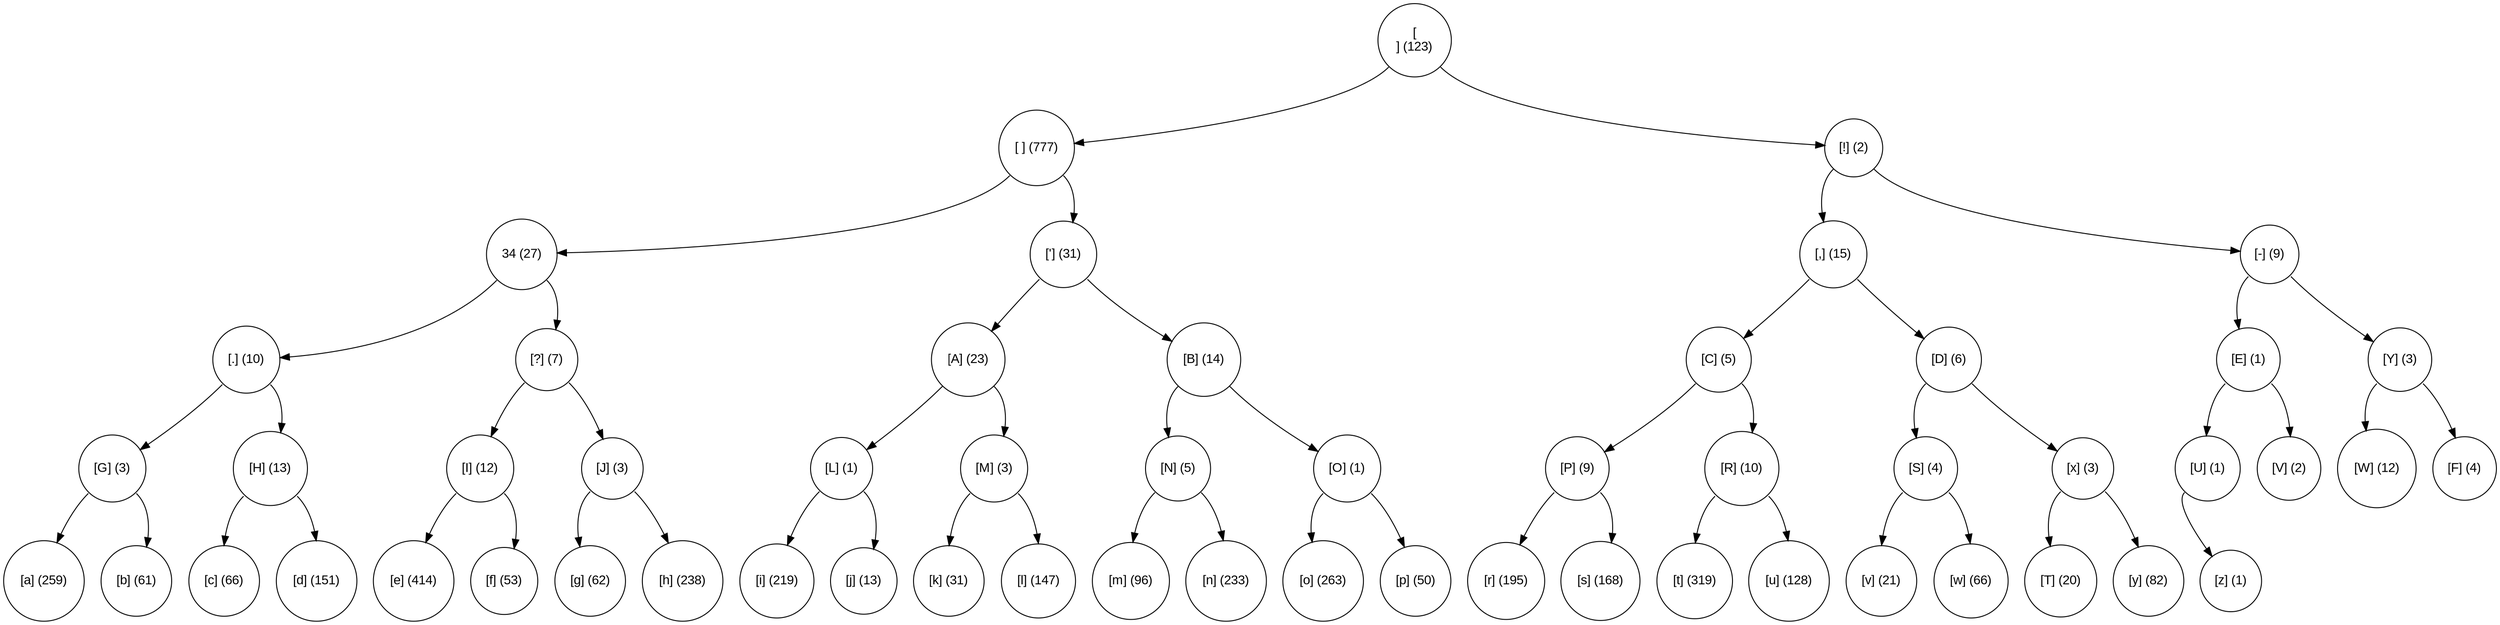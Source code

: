 digraph minimier {
	node [fontname="Arial", shape="circle", width=0.5]; 

	0 [label = "[
] (123)"];
	0:sw -> 1;
	1 [label = "[ ] (777)"];
	1:sw -> 3;
	3 [label = "34 (27)"];
	3:sw -> 7;
	7 [label = "[.] (10)"];
	7:sw -> 15;
	15 [label = "[G] (3)"];
	15:sw -> 31;
	31 [label = "[a] (259)"];
	15:se -> 32;
	32 [label = "[b] (61)"];
	7:se -> 16;
	16 [label = "[H] (13)"];
	16:sw -> 33;
	33 [label = "[c] (66)"];
	16:se -> 34;
	34 [label = "[d] (151)"];
	3:se -> 8;
	8 [label = "[?] (7)"];
	8:sw -> 17;
	17 [label = "[I] (12)"];
	17:sw -> 35;
	35 [label = "[e] (414)"];
	17:se -> 36;
	36 [label = "[f] (53)"];
	8:se -> 18;
	18 [label = "[J] (3)"];
	18:sw -> 37;
	37 [label = "[g] (62)"];
	18:se -> 38;
	38 [label = "[h] (238)"];
	1:se -> 4;
	4 [label = "['] (31)"];
	4:sw -> 9;
	9 [label = "[A] (23)"];
	9:sw -> 19;
	19 [label = "[L] (1)"];
	19:sw -> 39;
	39 [label = "[i] (219)"];
	19:se -> 40;
	40 [label = "[j] (13)"];
	9:se -> 20;
	20 [label = "[M] (3)"];
	20:sw -> 41;
	41 [label = "[k] (31)"];
	20:se -> 42;
	42 [label = "[l] (147)"];
	4:se -> 10;
	10 [label = "[B] (14)"];
	10:sw -> 21;
	21 [label = "[N] (5)"];
	21:sw -> 43;
	43 [label = "[m] (96)"];
	21:se -> 44;
	44 [label = "[n] (233)"];
	10:se -> 22;
	22 [label = "[O] (1)"];
	22:sw -> 45;
	45 [label = "[o] (263)"];
	22:se -> 46;
	46 [label = "[p] (50)"];
	0:se -> 2;
	2 [label = "[!] (2)"];
	2:sw -> 5;
	5 [label = "[,] (15)"];
	5:sw -> 11;
	11 [label = "[C] (5)"];
	11:sw -> 23;
	23 [label = "[P] (9)"];
	23:sw -> 47;
	47 [label = "[r] (195)"];
	23:se -> 48;
	48 [label = "[s] (168)"];
	11:se -> 24;
	24 [label = "[R] (10)"];
	24:sw -> 49;
	49 [label = "[t] (319)"];
	24:se -> 50;
	50 [label = "[u] (128)"];
	5:se -> 12;
	12 [label = "[D] (6)"];
	12:sw -> 25;
	25 [label = "[S] (4)"];
	25:sw -> 51;
	51 [label = "[v] (21)"];
	25:se -> 52;
	52 [label = "[w] (66)"];
	12:se -> 26;
	26 [label = "[x] (3)"];
	26:sw -> 53;
	53 [label = "[T] (20)"];
	26:se -> 54;
	54 [label = "[y] (82)"];
	2:se -> 6;
	6 [label = "[-] (9)"];
	6:sw -> 13;
	13 [label = "[E] (1)"];
	13:sw -> 27;
	27 [label = "[U] (1)"];
	27:sw -> 55;
	55 [label = "[z] (1)"];
	13:se -> 28;
	28 [label = "[V] (2)"];
	6:se -> 14;
	14 [label = "[Y] (3)"];
	14:sw -> 29;
	29 [label = "[W] (12)"];
	14:se -> 30;
	30 [label = "[F] (4)"];
}
